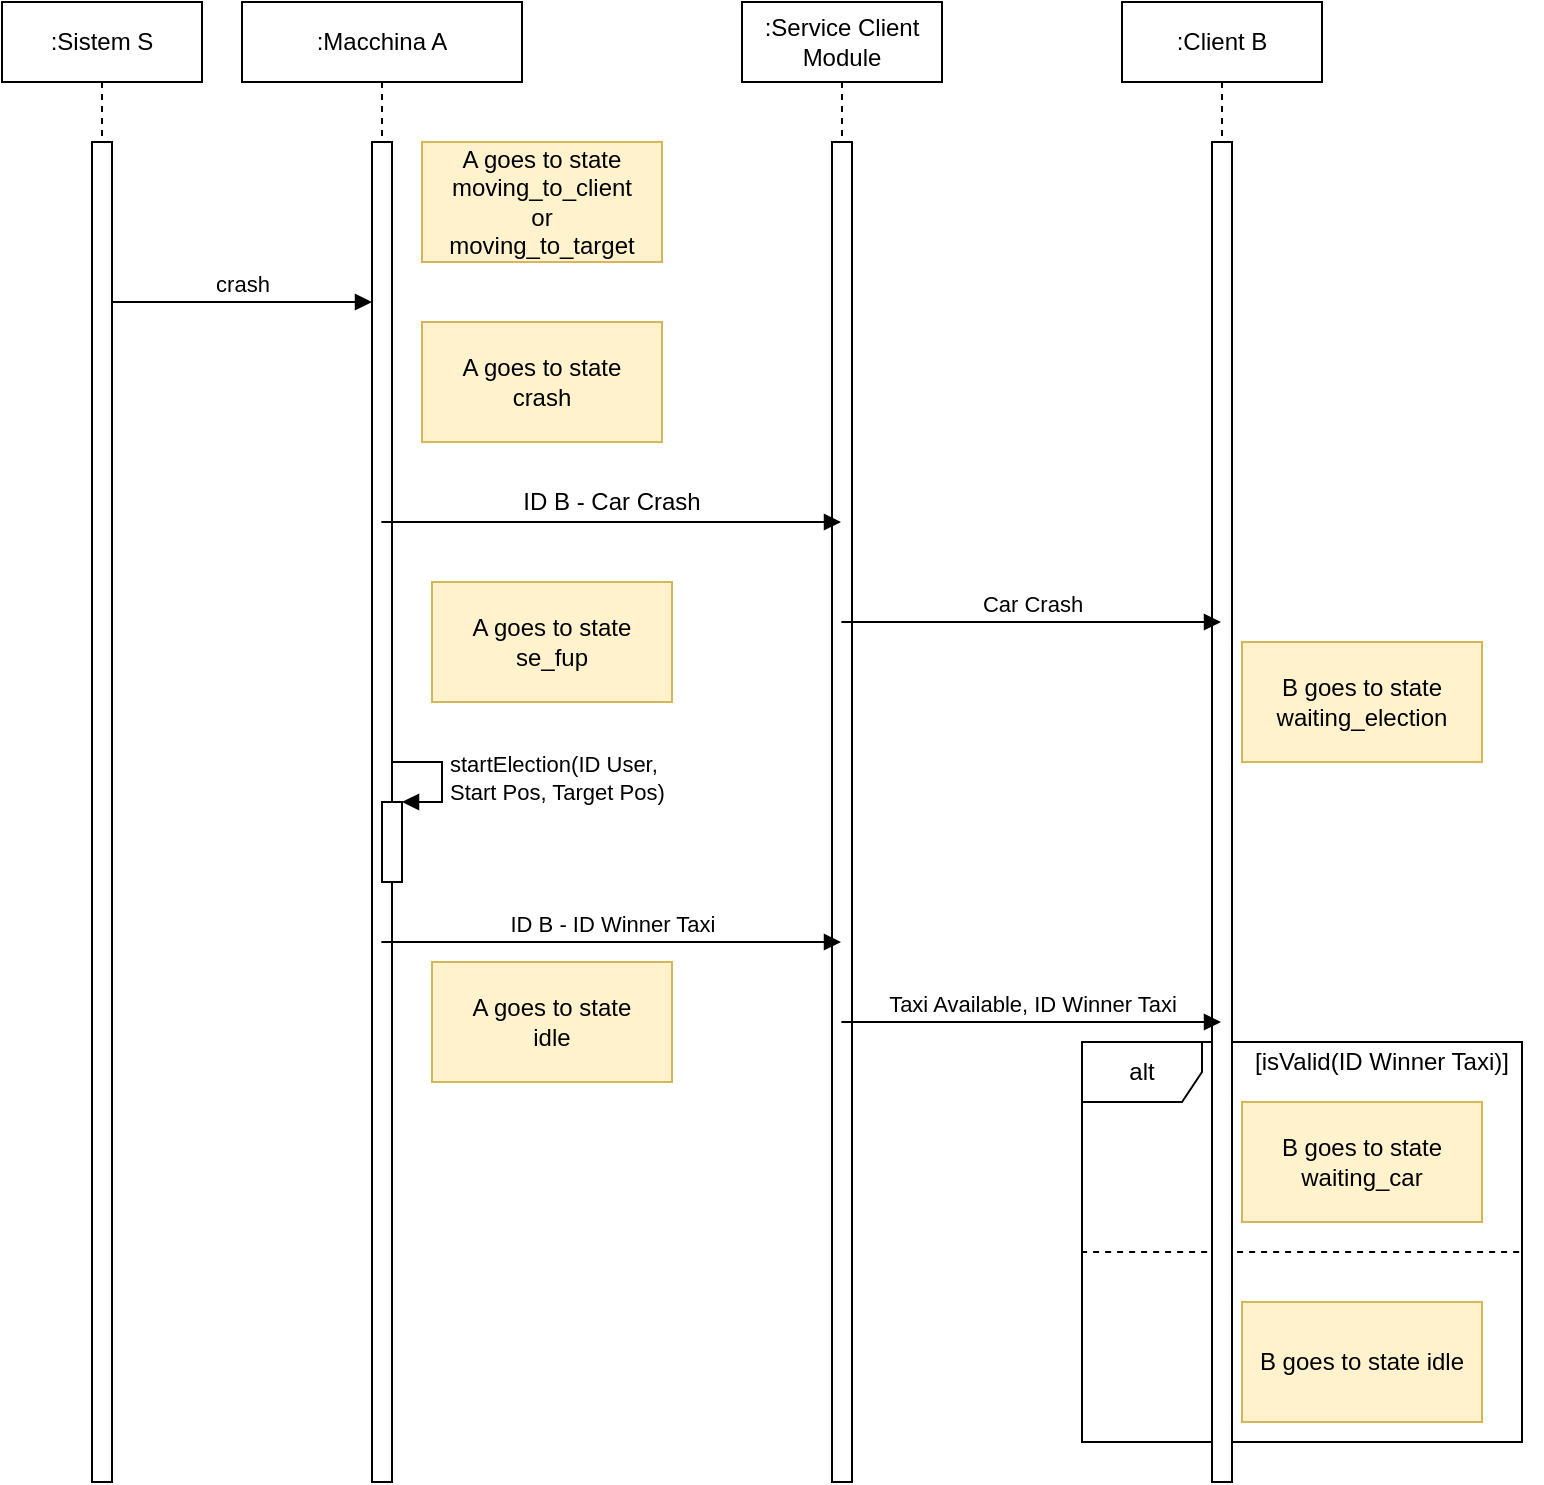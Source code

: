 <mxfile version="12.9.3" type="device"><diagram id="BKBEXz4hnITQ5-L51YzR" name="Page-1"><mxGraphModel dx="1185" dy="685" grid="1" gridSize="10" guides="1" tooltips="1" connect="1" arrows="1" fold="1" page="1" pageScale="1" pageWidth="827" pageHeight="1169" math="0" shadow="0"><root><mxCell id="0"/><mxCell id="1" parent="0"/><mxCell id="z7q3v7mXX_1ZiX9UxH02-1" value=":Sistem S" style="shape=umlLifeline;perimeter=lifelinePerimeter;whiteSpace=wrap;html=1;container=1;collapsible=0;recursiveResize=0;outlineConnect=0;" vertex="1" parent="1"><mxGeometry x="20" y="40" width="100" height="740" as="geometry"/></mxCell><mxCell id="z7q3v7mXX_1ZiX9UxH02-2" value="" style="html=1;points=[];perimeter=orthogonalPerimeter;" vertex="1" parent="z7q3v7mXX_1ZiX9UxH02-1"><mxGeometry x="45" y="70" width="10" height="670" as="geometry"/></mxCell><mxCell id="z7q3v7mXX_1ZiX9UxH02-3" value=":Macchina A" style="shape=umlLifeline;perimeter=lifelinePerimeter;whiteSpace=wrap;html=1;container=1;collapsible=0;recursiveResize=0;outlineConnect=0;" vertex="1" parent="1"><mxGeometry x="140" y="40" width="140" height="740" as="geometry"/></mxCell><mxCell id="z7q3v7mXX_1ZiX9UxH02-4" value="" style="html=1;points=[];perimeter=orthogonalPerimeter;" vertex="1" parent="z7q3v7mXX_1ZiX9UxH02-3"><mxGeometry x="65" y="70" width="10" height="670" as="geometry"/></mxCell><mxCell id="z7q3v7mXX_1ZiX9UxH02-5" value="crash" style="html=1;verticalAlign=bottom;endArrow=block;" edge="1" parent="1" source="z7q3v7mXX_1ZiX9UxH02-2" target="z7q3v7mXX_1ZiX9UxH02-4"><mxGeometry width="80" relative="1" as="geometry"><mxPoint x="69.81" y="170" as="sourcePoint"/><mxPoint x="239.5" y="170" as="targetPoint"/><Array as="points"><mxPoint x="90" y="190"/></Array></mxGeometry></mxCell><mxCell id="z7q3v7mXX_1ZiX9UxH02-6" value="A goes to state&lt;br&gt;moving_to_client&lt;br&gt;or&lt;br&gt;moving_to_target" style="rounded=0;whiteSpace=wrap;html=1;fillColor=#fff2cc;strokeColor=#d6b656;" vertex="1" parent="1"><mxGeometry x="230" y="110" width="120" height="60" as="geometry"/></mxCell><mxCell id="z7q3v7mXX_1ZiX9UxH02-9" value="" style="html=1;points=[];perimeter=orthogonalPerimeter;" vertex="1" parent="1"><mxGeometry x="210" y="440" width="10" height="40" as="geometry"/></mxCell><mxCell id="z7q3v7mXX_1ZiX9UxH02-10" value="startElection(ID User, &lt;br&gt;Start Pos, Target Pos)" style="edgeStyle=orthogonalEdgeStyle;html=1;align=left;spacingLeft=2;endArrow=block;rounded=0;entryX=1;entryY=0;" edge="1" parent="1" target="z7q3v7mXX_1ZiX9UxH02-9"><mxGeometry relative="1" as="geometry"><mxPoint x="215" y="420" as="sourcePoint"/><Array as="points"><mxPoint x="240" y="420"/></Array></mxGeometry></mxCell><mxCell id="z7q3v7mXX_1ZiX9UxH02-11" value="B goes to state waiting_election" style="rounded=0;whiteSpace=wrap;html=1;fillColor=#fff2cc;strokeColor=#d6b656;" vertex="1" parent="1"><mxGeometry x="640" y="360" width="120" height="60" as="geometry"/></mxCell><mxCell id="z7q3v7mXX_1ZiX9UxH02-12" value="alt" style="shape=umlFrame;whiteSpace=wrap;html=1;" vertex="1" parent="1"><mxGeometry x="560" y="560" width="220" height="200" as="geometry"/></mxCell><mxCell id="z7q3v7mXX_1ZiX9UxH02-13" value="[isValid(ID Winner Taxi)]" style="text;html=1;strokeColor=none;fillColor=none;align=center;verticalAlign=middle;whiteSpace=wrap;rounded=0;" vertex="1" parent="1"><mxGeometry x="630" y="560" width="160" height="20" as="geometry"/></mxCell><mxCell id="z7q3v7mXX_1ZiX9UxH02-14" value="" style="endArrow=none;dashed=1;html=1;exitX=-0.002;exitY=0.525;exitDx=0;exitDy=0;exitPerimeter=0;entryX=1;entryY=0.525;entryDx=0;entryDy=0;entryPerimeter=0;" edge="1" parent="1" source="z7q3v7mXX_1ZiX9UxH02-12" target="z7q3v7mXX_1ZiX9UxH02-12"><mxGeometry width="50" height="50" relative="1" as="geometry"><mxPoint x="870.52" y="870" as="sourcePoint"/><mxPoint x="784" y="670" as="targetPoint"/></mxGeometry></mxCell><mxCell id="z7q3v7mXX_1ZiX9UxH02-15" value="B goes to state waiting_car" style="rounded=0;whiteSpace=wrap;html=1;fillColor=#fff2cc;strokeColor=#d6b656;" vertex="1" parent="1"><mxGeometry x="640" y="590" width="120" height="60" as="geometry"/></mxCell><mxCell id="z7q3v7mXX_1ZiX9UxH02-16" value="B goes to state idle" style="rounded=0;whiteSpace=wrap;html=1;fillColor=#fff2cc;strokeColor=#d6b656;" vertex="1" parent="1"><mxGeometry x="640" y="690" width="120" height="60" as="geometry"/></mxCell><mxCell id="z7q3v7mXX_1ZiX9UxH02-18" value=":Service Client Module" style="shape=umlLifeline;perimeter=lifelinePerimeter;whiteSpace=wrap;html=1;container=1;collapsible=0;recursiveResize=0;outlineConnect=0;" vertex="1" parent="1"><mxGeometry x="390" y="40" width="100" height="740" as="geometry"/></mxCell><mxCell id="z7q3v7mXX_1ZiX9UxH02-19" value="" style="html=1;points=[];perimeter=orthogonalPerimeter;" vertex="1" parent="z7q3v7mXX_1ZiX9UxH02-18"><mxGeometry x="45" y="70" width="10" height="670" as="geometry"/></mxCell><mxCell id="z7q3v7mXX_1ZiX9UxH02-20" value=":Client B" style="shape=umlLifeline;perimeter=lifelinePerimeter;whiteSpace=wrap;html=1;container=1;collapsible=0;recursiveResize=0;outlineConnect=0;" vertex="1" parent="1"><mxGeometry x="580" y="40" width="100" height="740" as="geometry"/></mxCell><mxCell id="z7q3v7mXX_1ZiX9UxH02-39" value="" style="html=1;points=[];perimeter=orthogonalPerimeter;" vertex="1" parent="z7q3v7mXX_1ZiX9UxH02-20"><mxGeometry x="45" y="70" width="10" height="670" as="geometry"/></mxCell><mxCell id="z7q3v7mXX_1ZiX9UxH02-28" value="" style="html=1;verticalAlign=bottom;endArrow=block;" edge="1" parent="1"><mxGeometry x="1" y="78" width="80" relative="1" as="geometry"><mxPoint x="209.667" y="300" as="sourcePoint"/><mxPoint x="439.5" y="300" as="targetPoint"/><mxPoint x="61" y="28" as="offset"/></mxGeometry></mxCell><mxCell id="z7q3v7mXX_1ZiX9UxH02-29" value="ID B - Car Crash" style="text;html=1;strokeColor=none;fillColor=none;align=center;verticalAlign=middle;whiteSpace=wrap;rounded=0;" vertex="1" parent="1"><mxGeometry x="220" y="280" width="210" height="20" as="geometry"/></mxCell><mxCell id="z7q3v7mXX_1ZiX9UxH02-30" value="Car Crash" style="html=1;verticalAlign=bottom;endArrow=block;" edge="1" parent="1"><mxGeometry width="80" relative="1" as="geometry"><mxPoint x="439.667" y="350" as="sourcePoint"/><mxPoint x="629.5" y="350" as="targetPoint"/><Array as="points"><mxPoint x="600" y="350"/></Array></mxGeometry></mxCell><mxCell id="z7q3v7mXX_1ZiX9UxH02-31" value="A goes to state&lt;br&gt;se_fup" style="rounded=0;whiteSpace=wrap;html=1;fillColor=#fff2cc;strokeColor=#d6b656;" vertex="1" parent="1"><mxGeometry x="235" y="330" width="120" height="60" as="geometry"/></mxCell><mxCell id="z7q3v7mXX_1ZiX9UxH02-32" value="A goes to state&lt;br&gt;idle" style="rounded=0;whiteSpace=wrap;html=1;fillColor=#fff2cc;strokeColor=#d6b656;" vertex="1" parent="1"><mxGeometry x="235" y="520" width="120" height="60" as="geometry"/></mxCell><mxCell id="z7q3v7mXX_1ZiX9UxH02-33" value="ID B - ID Winner Taxi" style="html=1;verticalAlign=bottom;endArrow=block;" edge="1" parent="1"><mxGeometry width="80" relative="1" as="geometry"><mxPoint x="209.667" y="510" as="sourcePoint"/><mxPoint x="439.5" y="510" as="targetPoint"/><Array as="points"><mxPoint x="360" y="510"/></Array></mxGeometry></mxCell><mxCell id="z7q3v7mXX_1ZiX9UxH02-34" value="Taxi Available, ID Winner Taxi" style="html=1;verticalAlign=bottom;endArrow=block;" edge="1" parent="1"><mxGeometry width="80" relative="1" as="geometry"><mxPoint x="439.667" y="550" as="sourcePoint"/><mxPoint x="629.5" y="550" as="targetPoint"/><Array as="points"><mxPoint x="570" y="550"/></Array></mxGeometry></mxCell><mxCell id="z7q3v7mXX_1ZiX9UxH02-38" value="A goes to state&lt;br&gt;crash" style="rounded=0;whiteSpace=wrap;html=1;fillColor=#fff2cc;strokeColor=#d6b656;" vertex="1" parent="1"><mxGeometry x="230" y="200" width="120" height="60" as="geometry"/></mxCell></root></mxGraphModel></diagram></mxfile>